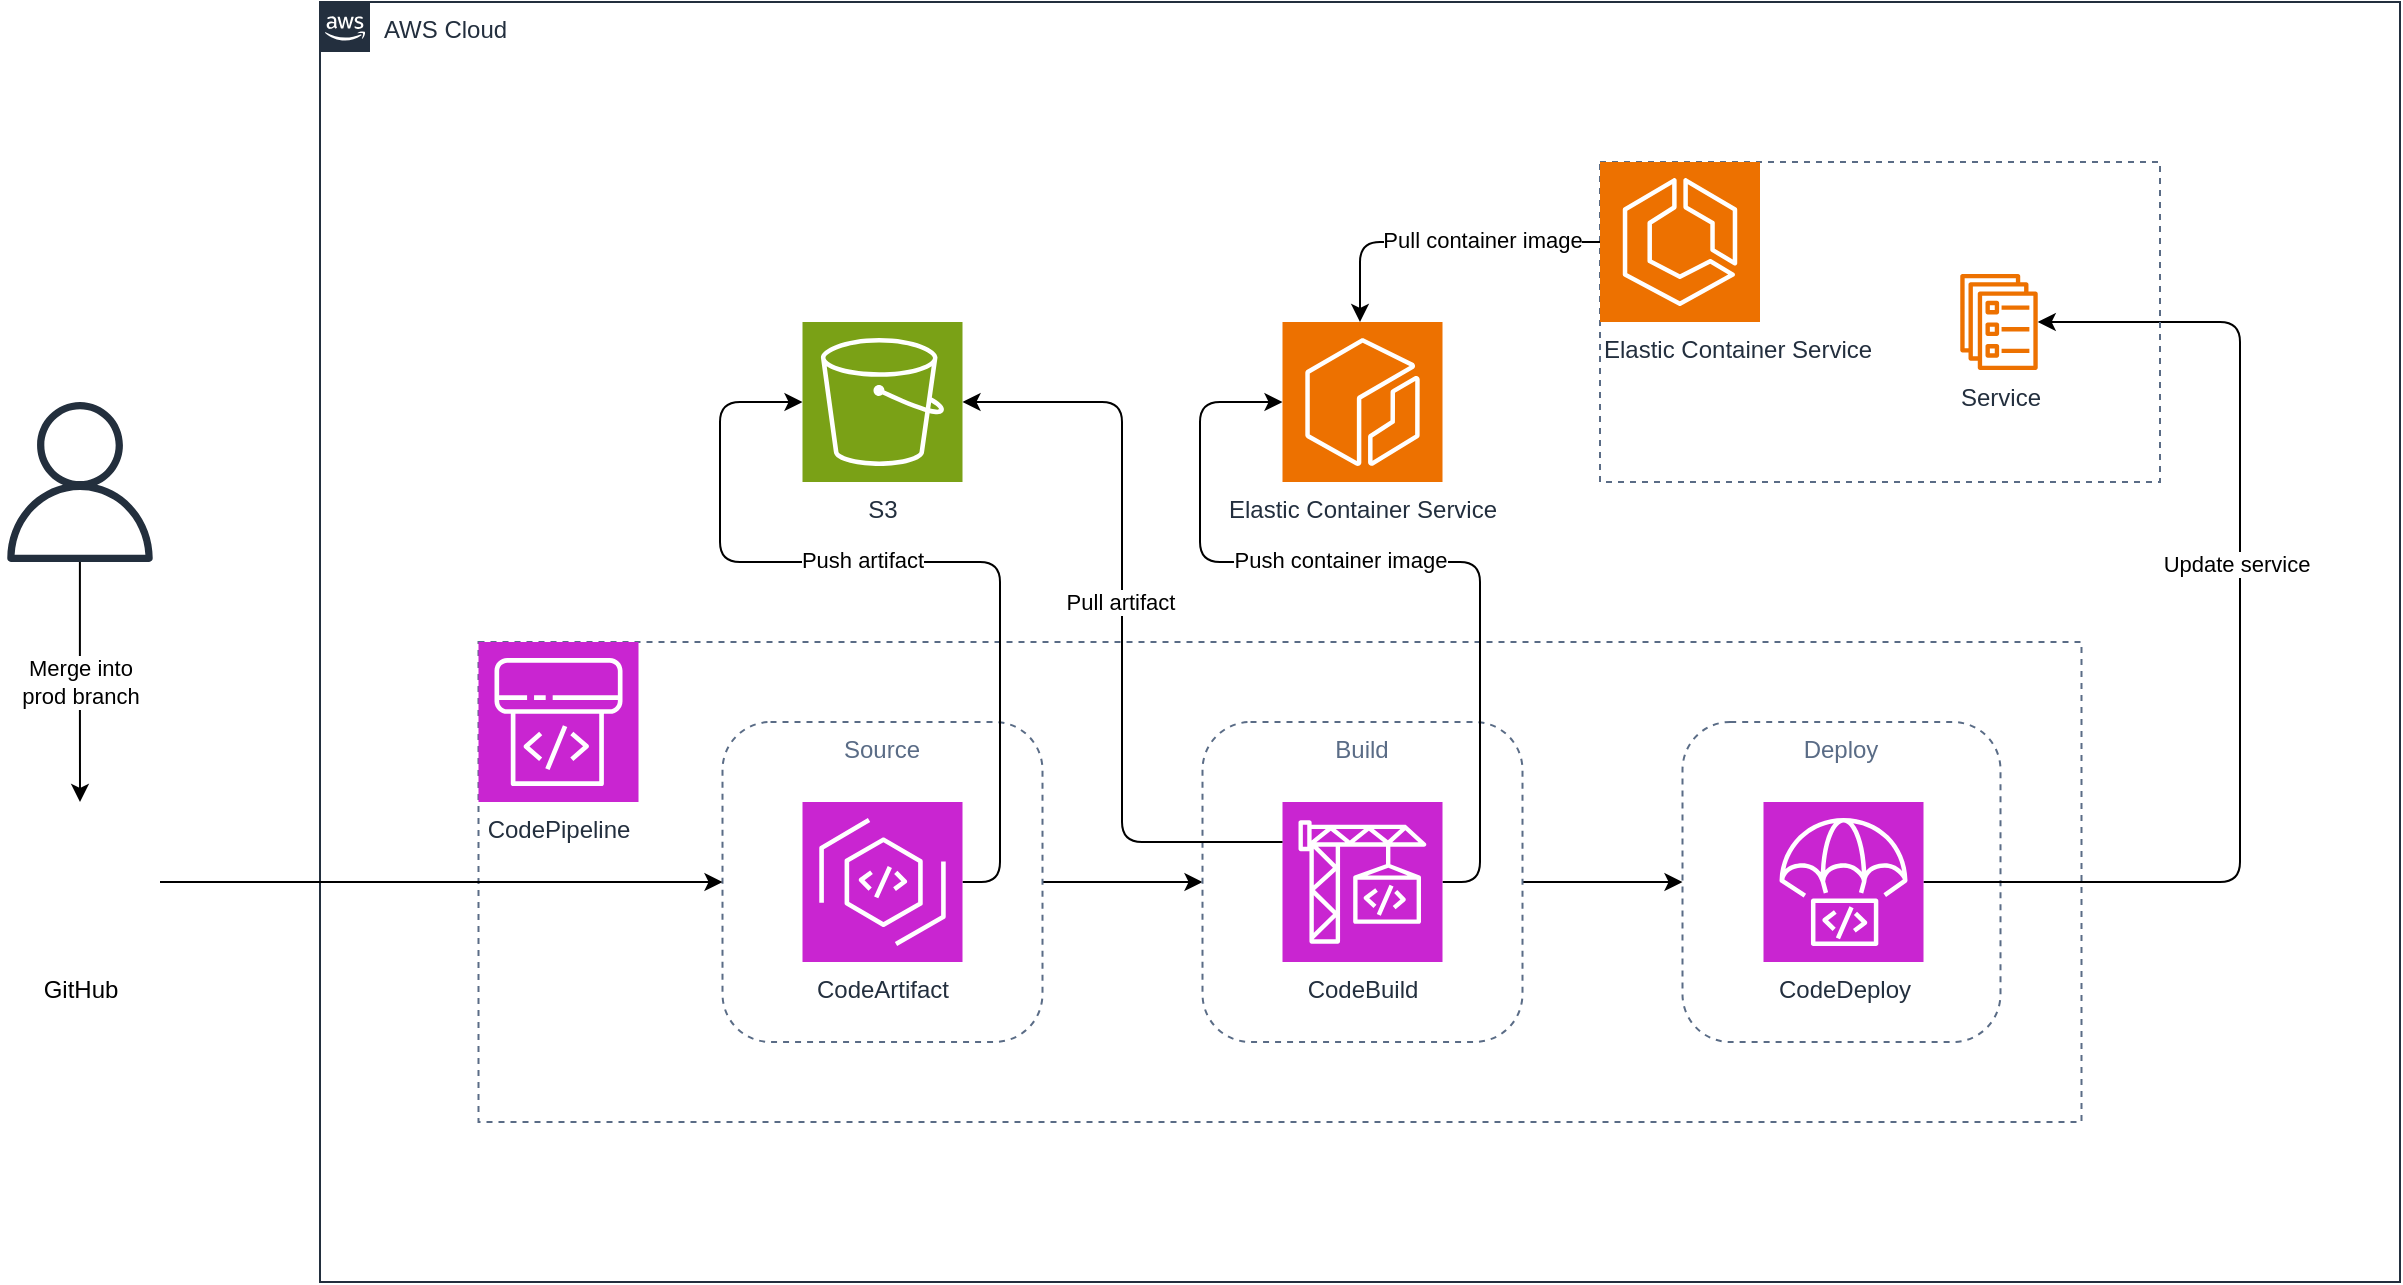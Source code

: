 <mxfile version="24.8.3">
  <diagram name="Page-1" id="ZzB7i4NtdFD34NnYMOvR">
    <mxGraphModel dx="672" dy="684" grid="1" gridSize="10" guides="1" tooltips="1" connect="1" arrows="1" fold="1" page="1" pageScale="1" pageWidth="850" pageHeight="1100" math="0" shadow="0">
      <root>
        <mxCell id="0" />
        <mxCell id="1" parent="0" />
        <mxCell id="f07_9i_d-xM3dZHE4S6k-22" value="AWS Cloud" style="points=[[0,0],[0.25,0],[0.5,0],[0.75,0],[1,0],[1,0.25],[1,0.5],[1,0.75],[1,1],[0.75,1],[0.5,1],[0.25,1],[0,1],[0,0.75],[0,0.5],[0,0.25]];outlineConnect=0;gradientColor=none;html=1;whiteSpace=wrap;fontSize=12;fontStyle=0;container=1;pointerEvents=0;collapsible=0;recursiveResize=0;shape=mxgraph.aws4.group;grIcon=mxgraph.aws4.group_aws_cloud_alt;strokeColor=#232F3E;fillColor=none;verticalAlign=top;align=left;spacingLeft=30;fontColor=#232F3E;dashed=0;" parent="1" vertex="1">
          <mxGeometry x="200" y="80" width="1040" height="640" as="geometry" />
        </mxCell>
        <mxCell id="f07_9i_d-xM3dZHE4S6k-21" value="" style="fillColor=none;strokeColor=#5A6C86;dashed=1;verticalAlign=top;fontStyle=0;fontColor=#5A6C86;whiteSpace=wrap;html=1;rounded=0;perimeterSpacing=0;shadow=0;glass=0;" parent="f07_9i_d-xM3dZHE4S6k-22" vertex="1">
          <mxGeometry x="79.25" y="320" width="801.5" height="240" as="geometry" />
        </mxCell>
        <mxCell id="f07_9i_d-xM3dZHE4S6k-30" style="edgeStyle=orthogonalEdgeStyle;rounded=0;orthogonalLoop=1;jettySize=auto;html=1;" parent="f07_9i_d-xM3dZHE4S6k-22" source="f07_9i_d-xM3dZHE4S6k-24" target="f07_9i_d-xM3dZHE4S6k-25" edge="1">
          <mxGeometry relative="1" as="geometry" />
        </mxCell>
        <mxCell id="f07_9i_d-xM3dZHE4S6k-24" value="Source" style="fillColor=none;strokeColor=#5A6C86;dashed=1;verticalAlign=top;fontStyle=0;fontColor=#5A6C86;whiteSpace=wrap;html=1;rounded=1;" parent="f07_9i_d-xM3dZHE4S6k-22" vertex="1">
          <mxGeometry x="201.25" y="360" width="160" height="160" as="geometry" />
        </mxCell>
        <mxCell id="jq4fsFTrlgq1_qY16uEr-11" style="edgeStyle=orthogonalEdgeStyle;rounded=1;orthogonalLoop=1;jettySize=auto;html=1;curved=0;" edge="1" parent="f07_9i_d-xM3dZHE4S6k-22" source="f07_9i_d-xM3dZHE4S6k-27" target="jq4fsFTrlgq1_qY16uEr-10">
          <mxGeometry relative="1" as="geometry">
            <Array as="points">
              <mxPoint x="340" y="440" />
              <mxPoint x="340" y="280" />
              <mxPoint x="200" y="280" />
              <mxPoint x="200" y="200" />
            </Array>
          </mxGeometry>
        </mxCell>
        <mxCell id="jq4fsFTrlgq1_qY16uEr-14" value="Push artifact" style="edgeLabel;html=1;align=center;verticalAlign=middle;resizable=0;points=[];" vertex="1" connectable="0" parent="jq4fsFTrlgq1_qY16uEr-11">
          <mxGeometry x="0.167" y="-1" relative="1" as="geometry">
            <mxPoint x="8" as="offset" />
          </mxGeometry>
        </mxCell>
        <mxCell id="f07_9i_d-xM3dZHE4S6k-27" value="CodeArtifact" style="sketch=0;points=[[0,0,0],[0.25,0,0],[0.5,0,0],[0.75,0,0],[1,0,0],[0,1,0],[0.25,1,0],[0.5,1,0],[0.75,1,0],[1,1,0],[0,0.25,0],[0,0.5,0],[0,0.75,0],[1,0.25,0],[1,0.5,0],[1,0.75,0]];outlineConnect=0;fontColor=#232F3E;fillColor=#C925D1;strokeColor=#ffffff;dashed=0;verticalLabelPosition=bottom;verticalAlign=top;align=center;html=1;fontSize=12;fontStyle=0;aspect=fixed;shape=mxgraph.aws4.resourceIcon;resIcon=mxgraph.aws4.codeartifact;" parent="f07_9i_d-xM3dZHE4S6k-22" vertex="1">
          <mxGeometry x="241.25" y="400" width="80" height="80" as="geometry" />
        </mxCell>
        <mxCell id="f07_9i_d-xM3dZHE4S6k-26" value="Deploy" style="fillColor=none;strokeColor=#5A6C86;dashed=1;verticalAlign=top;fontStyle=0;fontColor=#5A6C86;whiteSpace=wrap;html=1;rounded=1;" parent="f07_9i_d-xM3dZHE4S6k-22" vertex="1">
          <mxGeometry x="681.25" y="360" width="159" height="160" as="geometry" />
        </mxCell>
        <mxCell id="jq4fsFTrlgq1_qY16uEr-7" style="edgeStyle=orthogonalEdgeStyle;rounded=1;orthogonalLoop=1;jettySize=auto;html=1;curved=0;" edge="1" parent="f07_9i_d-xM3dZHE4S6k-22" source="f07_9i_d-xM3dZHE4S6k-13" target="jq4fsFTrlgq1_qY16uEr-6">
          <mxGeometry relative="1" as="geometry">
            <Array as="points">
              <mxPoint x="960" y="440" />
              <mxPoint x="960" y="160" />
            </Array>
          </mxGeometry>
        </mxCell>
        <mxCell id="jq4fsFTrlgq1_qY16uEr-18" value="Update service" style="edgeLabel;html=1;align=center;verticalAlign=middle;resizable=0;points=[];" vertex="1" connectable="0" parent="jq4fsFTrlgq1_qY16uEr-7">
          <mxGeometry x="0.18" y="2" relative="1" as="geometry">
            <mxPoint as="offset" />
          </mxGeometry>
        </mxCell>
        <mxCell id="f07_9i_d-xM3dZHE4S6k-13" value="CodeDeploy" style="sketch=0;points=[[0,0,0],[0.25,0,0],[0.5,0,0],[0.75,0,0],[1,0,0],[0,1,0],[0.25,1,0],[0.5,1,0],[0.75,1,0],[1,1,0],[0,0.25,0],[0,0.5,0],[0,0.75,0],[1,0.25,0],[1,0.5,0],[1,0.75,0]];outlineConnect=0;fontColor=#232F3E;fillColor=#C925D1;strokeColor=#ffffff;dashed=0;verticalLabelPosition=bottom;verticalAlign=top;align=center;html=1;fontSize=12;fontStyle=0;aspect=fixed;shape=mxgraph.aws4.resourceIcon;resIcon=mxgraph.aws4.codedeploy;" parent="f07_9i_d-xM3dZHE4S6k-22" vertex="1">
          <mxGeometry x="721.75" y="400" width="80" height="80" as="geometry" />
        </mxCell>
        <mxCell id="f07_9i_d-xM3dZHE4S6k-32" style="edgeStyle=orthogonalEdgeStyle;rounded=0;orthogonalLoop=1;jettySize=auto;html=1;" parent="f07_9i_d-xM3dZHE4S6k-22" source="f07_9i_d-xM3dZHE4S6k-25" target="f07_9i_d-xM3dZHE4S6k-26" edge="1">
          <mxGeometry relative="1" as="geometry" />
        </mxCell>
        <mxCell id="f07_9i_d-xM3dZHE4S6k-25" value="Build" style="fillColor=none;strokeColor=#5A6C86;dashed=1;verticalAlign=top;fontStyle=0;fontColor=#5A6C86;whiteSpace=wrap;html=1;rounded=1;" parent="f07_9i_d-xM3dZHE4S6k-22" vertex="1">
          <mxGeometry x="441.25" y="360" width="160" height="160" as="geometry" />
        </mxCell>
        <mxCell id="jq4fsFTrlgq1_qY16uEr-3" style="edgeStyle=orthogonalEdgeStyle;rounded=1;orthogonalLoop=1;jettySize=auto;html=1;curved=0;" edge="1" parent="f07_9i_d-xM3dZHE4S6k-22" source="f07_9i_d-xM3dZHE4S6k-12" target="jq4fsFTrlgq1_qY16uEr-2">
          <mxGeometry relative="1" as="geometry">
            <Array as="points">
              <mxPoint x="580" y="440" />
              <mxPoint x="580" y="280" />
              <mxPoint x="440" y="280" />
              <mxPoint x="440" y="200" />
            </Array>
          </mxGeometry>
        </mxCell>
        <mxCell id="jq4fsFTrlgq1_qY16uEr-17" value="Push container image" style="edgeLabel;html=1;align=center;verticalAlign=middle;resizable=0;points=[];" vertex="1" connectable="0" parent="jq4fsFTrlgq1_qY16uEr-3">
          <mxGeometry x="0.181" y="-1" relative="1" as="geometry">
            <mxPoint x="11" as="offset" />
          </mxGeometry>
        </mxCell>
        <mxCell id="f07_9i_d-xM3dZHE4S6k-12" value="CodeBuild" style="sketch=0;points=[[0,0,0],[0.25,0,0],[0.5,0,0],[0.75,0,0],[1,0,0],[0,1,0],[0.25,1,0],[0.5,1,0],[0.75,1,0],[1,1,0],[0,0.25,0],[0,0.5,0],[0,0.75,0],[1,0.25,0],[1,0.5,0],[1,0.75,0]];outlineConnect=0;fontColor=#232F3E;fillColor=#C925D1;strokeColor=#ffffff;dashed=0;verticalLabelPosition=bottom;verticalAlign=top;align=center;html=1;fontSize=12;fontStyle=0;aspect=fixed;shape=mxgraph.aws4.resourceIcon;resIcon=mxgraph.aws4.codebuild;" parent="f07_9i_d-xM3dZHE4S6k-22" vertex="1">
          <mxGeometry x="481.25" y="400" width="80" height="80" as="geometry" />
        </mxCell>
        <mxCell id="f07_9i_d-xM3dZHE4S6k-14" value="CodePipeline" style="sketch=0;points=[[0,0,0],[0.25,0,0],[0.5,0,0],[0.75,0,0],[1,0,0],[0,1,0],[0.25,1,0],[0.5,1,0],[0.75,1,0],[1,1,0],[0,0.25,0],[0,0.5,0],[0,0.75,0],[1,0.25,0],[1,0.5,0],[1,0.75,0]];outlineConnect=0;fontColor=#232F3E;fillColor=#C925D1;strokeColor=#ffffff;dashed=0;verticalLabelPosition=bottom;verticalAlign=top;align=center;html=1;fontSize=12;fontStyle=0;aspect=fixed;shape=mxgraph.aws4.resourceIcon;resIcon=mxgraph.aws4.codepipeline;" parent="f07_9i_d-xM3dZHE4S6k-22" vertex="1">
          <mxGeometry x="79.25" y="320" width="80" height="80" as="geometry" />
        </mxCell>
        <mxCell id="jq4fsFTrlgq1_qY16uEr-1" value="" style="fillColor=none;strokeColor=#5A6C86;dashed=1;verticalAlign=top;fontStyle=0;fontColor=#5A6C86;whiteSpace=wrap;html=1;" vertex="1" parent="f07_9i_d-xM3dZHE4S6k-22">
          <mxGeometry x="640" y="80" width="280" height="160" as="geometry" />
        </mxCell>
        <mxCell id="jq4fsFTrlgq1_qY16uEr-2" value="Elastic Container Service" style="sketch=0;points=[[0,0,0],[0.25,0,0],[0.5,0,0],[0.75,0,0],[1,0,0],[0,1,0],[0.25,1,0],[0.5,1,0],[0.75,1,0],[1,1,0],[0,0.25,0],[0,0.5,0],[0,0.75,0],[1,0.25,0],[1,0.5,0],[1,0.75,0]];outlineConnect=0;fontColor=#232F3E;fillColor=#ED7100;strokeColor=#ffffff;dashed=0;verticalLabelPosition=bottom;verticalAlign=top;align=center;html=1;fontSize=12;fontStyle=0;aspect=fixed;shape=mxgraph.aws4.resourceIcon;resIcon=mxgraph.aws4.ecr;" vertex="1" parent="f07_9i_d-xM3dZHE4S6k-22">
          <mxGeometry x="481.25" y="160" width="80" height="80" as="geometry" />
        </mxCell>
        <mxCell id="jq4fsFTrlgq1_qY16uEr-12" style="edgeStyle=orthogonalEdgeStyle;rounded=1;orthogonalLoop=1;jettySize=auto;html=1;curved=0;" edge="1" parent="f07_9i_d-xM3dZHE4S6k-22" source="jq4fsFTrlgq1_qY16uEr-4" target="jq4fsFTrlgq1_qY16uEr-2">
          <mxGeometry relative="1" as="geometry">
            <Array as="points">
              <mxPoint x="520" y="120" />
            </Array>
          </mxGeometry>
        </mxCell>
        <mxCell id="jq4fsFTrlgq1_qY16uEr-16" value="Pull container image" style="edgeLabel;html=1;align=center;verticalAlign=middle;resizable=0;points=[];" vertex="1" connectable="0" parent="jq4fsFTrlgq1_qY16uEr-12">
          <mxGeometry x="-0.263" y="-1" relative="1" as="geometry">
            <mxPoint as="offset" />
          </mxGeometry>
        </mxCell>
        <mxCell id="jq4fsFTrlgq1_qY16uEr-4" value="Elastic Container Service" style="sketch=0;points=[[0,0,0],[0.25,0,0],[0.5,0,0],[0.75,0,0],[1,0,0],[0,1,0],[0.25,1,0],[0.5,1,0],[0.75,1,0],[1,1,0],[0,0.25,0],[0,0.5,0],[0,0.75,0],[1,0.25,0],[1,0.5,0],[1,0.75,0]];outlineConnect=0;fontColor=#232F3E;fillColor=#ED7100;strokeColor=#ffffff;dashed=0;verticalLabelPosition=bottom;verticalAlign=top;align=left;html=1;fontSize=12;fontStyle=0;aspect=fixed;shape=mxgraph.aws4.resourceIcon;resIcon=mxgraph.aws4.ecs;" vertex="1" parent="f07_9i_d-xM3dZHE4S6k-22">
          <mxGeometry x="640" y="80" width="80" height="80" as="geometry" />
        </mxCell>
        <mxCell id="jq4fsFTrlgq1_qY16uEr-6" value="Service" style="sketch=0;outlineConnect=0;fontColor=#232F3E;gradientColor=none;fillColor=#ED7100;strokeColor=none;dashed=0;verticalLabelPosition=bottom;verticalAlign=top;align=center;html=1;fontSize=12;fontStyle=0;aspect=fixed;pointerEvents=1;shape=mxgraph.aws4.ecs_service;" vertex="1" parent="f07_9i_d-xM3dZHE4S6k-22">
          <mxGeometry x="820" y="136" width="39" height="48" as="geometry" />
        </mxCell>
        <mxCell id="jq4fsFTrlgq1_qY16uEr-10" value="S3" style="sketch=0;points=[[0,0,0],[0.25,0,0],[0.5,0,0],[0.75,0,0],[1,0,0],[0,1,0],[0.25,1,0],[0.5,1,0],[0.75,1,0],[1,1,0],[0,0.25,0],[0,0.5,0],[0,0.75,0],[1,0.25,0],[1,0.5,0],[1,0.75,0]];outlineConnect=0;fontColor=#232F3E;fillColor=#7AA116;strokeColor=#ffffff;dashed=0;verticalLabelPosition=bottom;verticalAlign=top;align=center;html=1;fontSize=12;fontStyle=0;aspect=fixed;shape=mxgraph.aws4.resourceIcon;resIcon=mxgraph.aws4.s3;" vertex="1" parent="f07_9i_d-xM3dZHE4S6k-22">
          <mxGeometry x="241.25" y="160" width="80" height="80" as="geometry" />
        </mxCell>
        <mxCell id="jq4fsFTrlgq1_qY16uEr-13" style="edgeStyle=orthogonalEdgeStyle;rounded=1;orthogonalLoop=1;jettySize=auto;html=1;entryX=1;entryY=0.5;entryDx=0;entryDy=0;entryPerimeter=0;curved=0;" edge="1" parent="f07_9i_d-xM3dZHE4S6k-22" source="f07_9i_d-xM3dZHE4S6k-12" target="jq4fsFTrlgq1_qY16uEr-10">
          <mxGeometry relative="1" as="geometry">
            <Array as="points">
              <mxPoint x="401" y="420" />
              <mxPoint x="401" y="200" />
            </Array>
          </mxGeometry>
        </mxCell>
        <mxCell id="jq4fsFTrlgq1_qY16uEr-15" value="Pull artifact" style="edgeLabel;html=1;align=center;verticalAlign=middle;resizable=0;points=[];" vertex="1" connectable="0" parent="jq4fsFTrlgq1_qY16uEr-13">
          <mxGeometry x="0.807" relative="1" as="geometry">
            <mxPoint x="42" y="100" as="offset" />
          </mxGeometry>
        </mxCell>
        <mxCell id="f07_9i_d-xM3dZHE4S6k-29" style="edgeStyle=orthogonalEdgeStyle;rounded=0;orthogonalLoop=1;jettySize=auto;html=1;" parent="1" target="f07_9i_d-xM3dZHE4S6k-24" edge="1">
          <mxGeometry relative="1" as="geometry">
            <mxPoint x="280" y="520" as="targetPoint" />
            <mxPoint x="120" y="520" as="sourcePoint" />
            <Array as="points">
              <mxPoint x="190" y="520" />
              <mxPoint x="190" y="520" />
            </Array>
          </mxGeometry>
        </mxCell>
        <mxCell id="jq4fsFTrlgq1_qY16uEr-20" style="edgeStyle=orthogonalEdgeStyle;rounded=0;orthogonalLoop=1;jettySize=auto;html=1;" edge="1" parent="1" source="jq4fsFTrlgq1_qY16uEr-19">
          <mxGeometry relative="1" as="geometry">
            <mxPoint x="80" y="480" as="targetPoint" />
          </mxGeometry>
        </mxCell>
        <mxCell id="jq4fsFTrlgq1_qY16uEr-21" value="Merge into&lt;div&gt;prod branch&lt;/div&gt;" style="edgeLabel;html=1;align=center;verticalAlign=middle;resizable=0;points=[];" vertex="1" connectable="0" parent="jq4fsFTrlgq1_qY16uEr-20">
          <mxGeometry x="-0.183" y="1" relative="1" as="geometry">
            <mxPoint x="-1" y="11" as="offset" />
          </mxGeometry>
        </mxCell>
        <mxCell id="jq4fsFTrlgq1_qY16uEr-19" value="" style="sketch=0;outlineConnect=0;fontColor=#232F3E;gradientColor=none;fillColor=#232F3D;strokeColor=none;dashed=0;verticalLabelPosition=bottom;verticalAlign=top;align=center;html=1;fontSize=12;fontStyle=0;aspect=fixed;pointerEvents=1;shape=mxgraph.aws4.user;" vertex="1" parent="1">
          <mxGeometry x="40" y="280" width="80" height="80" as="geometry" />
        </mxCell>
        <mxCell id="jq4fsFTrlgq1_qY16uEr-22" value="GitHub" style="shape=image;html=1;verticalAlign=top;verticalLabelPosition=bottom;labelBackgroundColor=#ffffff;imageAspect=0;aspect=fixed;image=https://cdn4.iconfinder.com/data/icons/ionicons/512/icon-social-github-128.png" vertex="1" parent="1">
          <mxGeometry x="40" y="480" width="80" height="80" as="geometry" />
        </mxCell>
      </root>
    </mxGraphModel>
  </diagram>
</mxfile>
